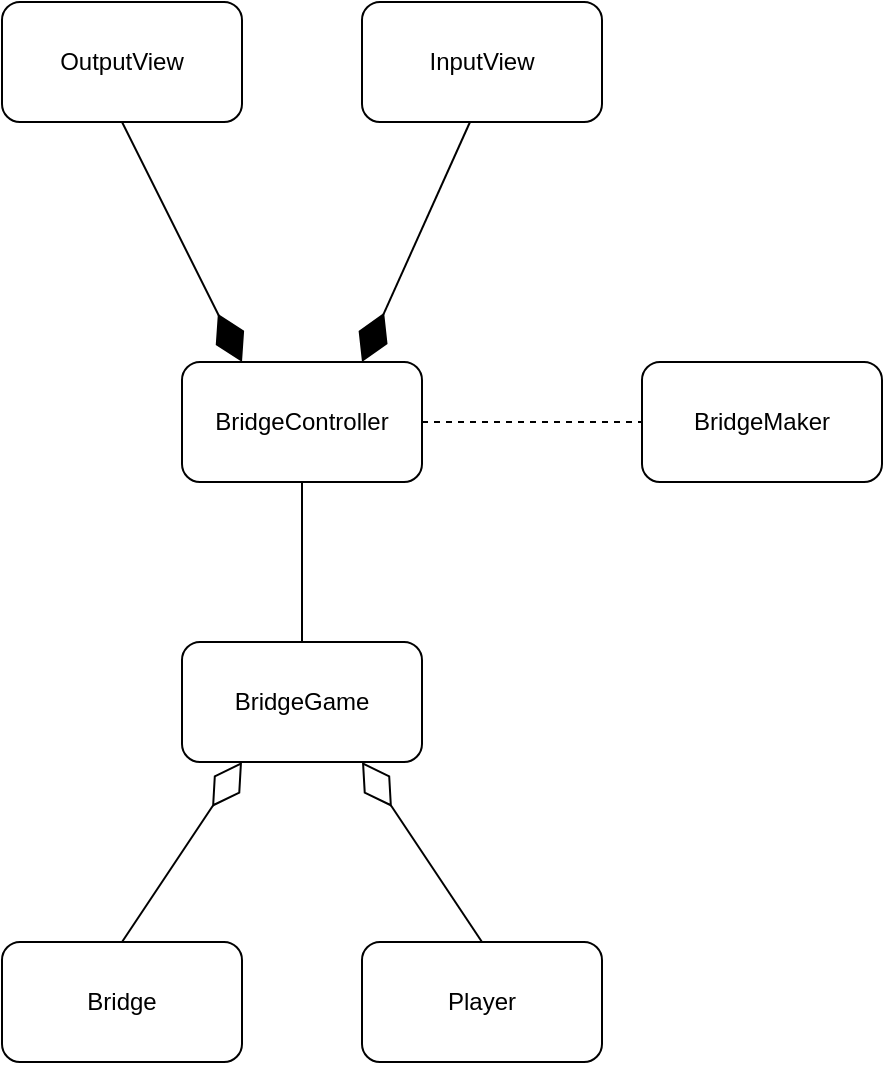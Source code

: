 <mxfile version="20.6.0" type="device"><diagram id="C5RBs43oDa-KdzZeNtuy" name="Page-1"><mxGraphModel dx="1359" dy="834" grid="0" gridSize="10" guides="1" tooltips="1" connect="1" arrows="1" fold="1" page="1" pageScale="1" pageWidth="827" pageHeight="1169" math="0" shadow="0"><root><mxCell id="WIyWlLk6GJQsqaUBKTNV-0"/><mxCell id="WIyWlLk6GJQsqaUBKTNV-1" parent="WIyWlLk6GJQsqaUBKTNV-0"/><mxCell id="8VFv537tsH4-EIDr_HYG-8" value="BridgeController" style="rounded=1;whiteSpace=wrap;html=1;" vertex="1" parent="WIyWlLk6GJQsqaUBKTNV-1"><mxGeometry x="250" y="280" width="120" height="60" as="geometry"/></mxCell><mxCell id="8VFv537tsH4-EIDr_HYG-9" value="InputView" style="rounded=1;whiteSpace=wrap;html=1;" vertex="1" parent="WIyWlLk6GJQsqaUBKTNV-1"><mxGeometry x="340" y="100" width="120" height="60" as="geometry"/></mxCell><mxCell id="8VFv537tsH4-EIDr_HYG-10" value="OutputView" style="rounded=1;whiteSpace=wrap;html=1;" vertex="1" parent="WIyWlLk6GJQsqaUBKTNV-1"><mxGeometry x="160" y="100" width="120" height="60" as="geometry"/></mxCell><mxCell id="8VFv537tsH4-EIDr_HYG-14" value="" style="endArrow=diamondThin;endFill=1;endSize=24;html=1;rounded=0;exitX=0.5;exitY=1;exitDx=0;exitDy=0;entryX=0.25;entryY=0;entryDx=0;entryDy=0;" edge="1" parent="WIyWlLk6GJQsqaUBKTNV-1" source="8VFv537tsH4-EIDr_HYG-10" target="8VFv537tsH4-EIDr_HYG-8"><mxGeometry width="160" relative="1" as="geometry"><mxPoint x="520" y="330" as="sourcePoint"/><mxPoint x="680" y="330" as="targetPoint"/></mxGeometry></mxCell><mxCell id="8VFv537tsH4-EIDr_HYG-15" value="" style="endArrow=diamondThin;endFill=1;endSize=24;html=1;rounded=0;exitX=0.45;exitY=1;exitDx=0;exitDy=0;exitPerimeter=0;entryX=0.75;entryY=0;entryDx=0;entryDy=0;" edge="1" parent="WIyWlLk6GJQsqaUBKTNV-1" source="8VFv537tsH4-EIDr_HYG-9" target="8VFv537tsH4-EIDr_HYG-8"><mxGeometry width="160" relative="1" as="geometry"><mxPoint x="520" y="330" as="sourcePoint"/><mxPoint x="680" y="330" as="targetPoint"/></mxGeometry></mxCell><mxCell id="8VFv537tsH4-EIDr_HYG-16" value="" style="endArrow=none;html=1;rounded=0;entryX=0;entryY=0.5;entryDx=0;entryDy=0;dashed=1;" edge="1" parent="WIyWlLk6GJQsqaUBKTNV-1" source="8VFv537tsH4-EIDr_HYG-8" target="8VFv537tsH4-EIDr_HYG-17"><mxGeometry width="50" height="50" relative="1" as="geometry"><mxPoint x="570" y="350" as="sourcePoint"/><mxPoint x="500" y="310" as="targetPoint"/></mxGeometry></mxCell><mxCell id="8VFv537tsH4-EIDr_HYG-17" value="BridgeMaker" style="rounded=1;whiteSpace=wrap;html=1;" vertex="1" parent="WIyWlLk6GJQsqaUBKTNV-1"><mxGeometry x="480" y="280" width="120" height="60" as="geometry"/></mxCell><mxCell id="8VFv537tsH4-EIDr_HYG-18" value="BridgeGame" style="rounded=1;whiteSpace=wrap;html=1;" vertex="1" parent="WIyWlLk6GJQsqaUBKTNV-1"><mxGeometry x="250" y="420" width="120" height="60" as="geometry"/></mxCell><mxCell id="8VFv537tsH4-EIDr_HYG-22" value="" style="endArrow=none;html=1;rounded=0;entryX=0.5;entryY=1;entryDx=0;entryDy=0;" edge="1" parent="WIyWlLk6GJQsqaUBKTNV-1" source="8VFv537tsH4-EIDr_HYG-18" target="8VFv537tsH4-EIDr_HYG-8"><mxGeometry width="50" height="50" relative="1" as="geometry"><mxPoint x="570" y="450" as="sourcePoint"/><mxPoint x="620" y="400" as="targetPoint"/></mxGeometry></mxCell><mxCell id="8VFv537tsH4-EIDr_HYG-23" value="Bridge" style="rounded=1;whiteSpace=wrap;html=1;" vertex="1" parent="WIyWlLk6GJQsqaUBKTNV-1"><mxGeometry x="160" y="570" width="120" height="60" as="geometry"/></mxCell><mxCell id="8VFv537tsH4-EIDr_HYG-24" value="Player" style="rounded=1;whiteSpace=wrap;html=1;" vertex="1" parent="WIyWlLk6GJQsqaUBKTNV-1"><mxGeometry x="340" y="570" width="120" height="60" as="geometry"/></mxCell><mxCell id="8VFv537tsH4-EIDr_HYG-25" value="" style="endArrow=diamondThin;endFill=0;endSize=24;html=1;rounded=0;exitX=0.5;exitY=0;exitDx=0;exitDy=0;entryX=0.75;entryY=1;entryDx=0;entryDy=0;" edge="1" parent="WIyWlLk6GJQsqaUBKTNV-1" source="8VFv537tsH4-EIDr_HYG-24" target="8VFv537tsH4-EIDr_HYG-18"><mxGeometry width="160" relative="1" as="geometry"><mxPoint x="520" y="430" as="sourcePoint"/><mxPoint x="680" y="430" as="targetPoint"/></mxGeometry></mxCell><mxCell id="8VFv537tsH4-EIDr_HYG-26" value="" style="endArrow=diamondThin;endFill=0;endSize=24;html=1;rounded=0;exitX=0.5;exitY=0;exitDx=0;exitDy=0;entryX=0.75;entryY=1;entryDx=0;entryDy=0;" edge="1" parent="WIyWlLk6GJQsqaUBKTNV-1" source="8VFv537tsH4-EIDr_HYG-23"><mxGeometry width="160" relative="1" as="geometry"><mxPoint x="340" y="570" as="sourcePoint"/><mxPoint x="280" y="480" as="targetPoint"/></mxGeometry></mxCell></root></mxGraphModel></diagram></mxfile>